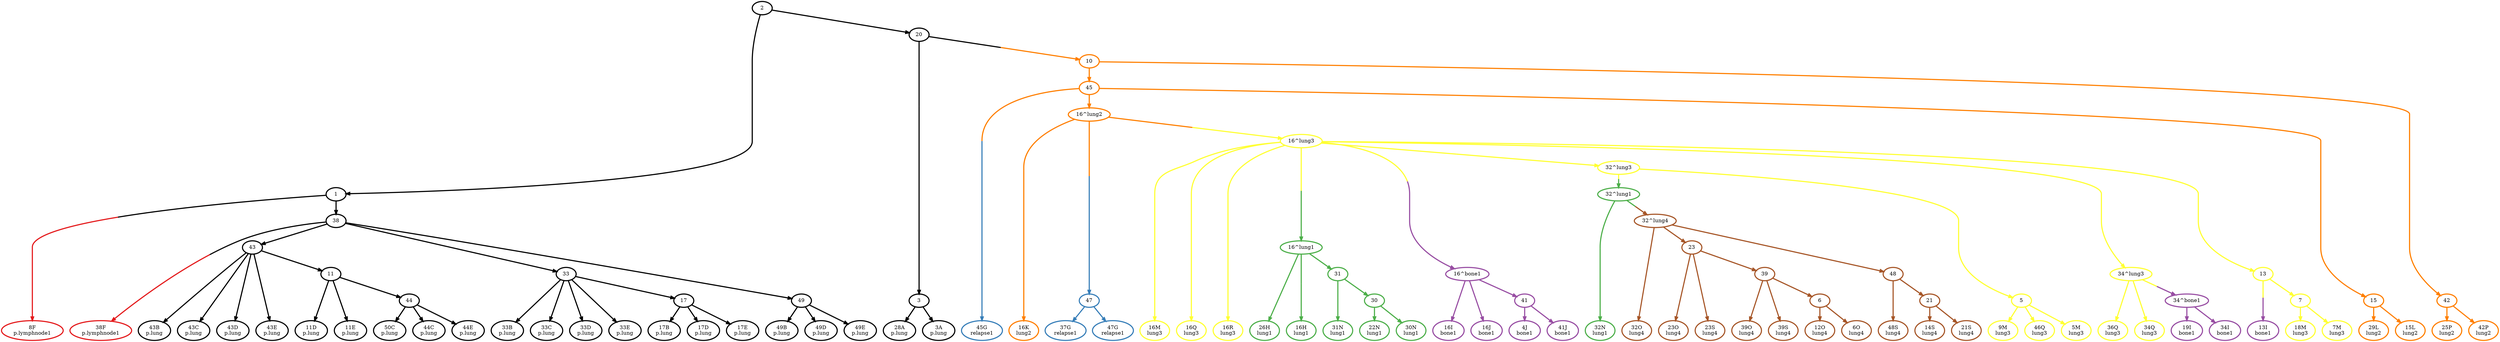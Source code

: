 digraph T {
	{
		rank=same
		0 [penwidth=3,colorscheme=set19,color=0,label="28A\np.lung"]
		1 [penwidth=3,colorscheme=set19,color=0,label="3A\np.lung"]
		2 [penwidth=3,colorscheme=set19,color=0,label="43B\np.lung"]
		3 [penwidth=3,colorscheme=set19,color=0,label="43C\np.lung"]
		4 [penwidth=3,colorscheme=set19,color=0,label="43D\np.lung"]
		5 [penwidth=3,colorscheme=set19,color=0,label="43E\np.lung"]
		6 [penwidth=3,colorscheme=set19,color=0,label="11D\np.lung"]
		7 [penwidth=3,colorscheme=set19,color=0,label="11E\np.lung"]
		8 [penwidth=3,colorscheme=set19,color=0,label="33B\np.lung"]
		9 [penwidth=3,colorscheme=set19,color=0,label="33C\np.lung"]
		10 [penwidth=3,colorscheme=set19,color=0,label="33D\np.lung"]
		11 [penwidth=3,colorscheme=set19,color=0,label="33E\np.lung"]
		12 [penwidth=3,colorscheme=set19,color=0,label="50C\np.lung"]
		13 [penwidth=3,colorscheme=set19,color=0,label="44C\np.lung"]
		14 [penwidth=3,colorscheme=set19,color=0,label="44E\np.lung"]
		15 [penwidth=3,colorscheme=set19,color=0,label="17B\np.lung"]
		16 [penwidth=3,colorscheme=set19,color=0,label="17D\np.lung"]
		17 [penwidth=3,colorscheme=set19,color=0,label="17E\np.lung"]
		18 [penwidth=3,colorscheme=set19,color=0,label="49B\np.lung"]
		19 [penwidth=3,colorscheme=set19,color=0,label="49D\np.lung"]
		20 [penwidth=3,colorscheme=set19,color=0,label="49E\np.lung"]
		21 [penwidth=3,colorscheme=set19,color=1,label="8F\np.lymphnode1"]
		22 [penwidth=3,colorscheme=set19,color=1,label="38F\np.lymphnode1"]
		23 [penwidth=3,colorscheme=set19,color=2,label="37G\nrelapse1"]
		24 [penwidth=3,colorscheme=set19,color=2,label="47G\nrelapse1"]
		25 [penwidth=3,colorscheme=set19,color=3,label="32N\nlung1"]
		26 [penwidth=3,colorscheme=set19,color=3,label="26H\nlung1"]
		27 [penwidth=3,colorscheme=set19,color=3,label="16H\nlung1"]
		28 [penwidth=3,colorscheme=set19,color=3,label="31N\nlung1"]
		29 [penwidth=3,colorscheme=set19,color=3,label="22N\nlung1"]
		30 [penwidth=3,colorscheme=set19,color=3,label="30N\nlung1"]
		31 [penwidth=3,colorscheme=set19,color=4,label="16I\nbone1"]
		32 [penwidth=3,colorscheme=set19,color=4,label="16J\nbone1"]
		33 [penwidth=3,colorscheme=set19,color=4,label="19I\nbone1"]
		34 [penwidth=3,colorscheme=set19,color=4,label="34I\nbone1"]
		35 [penwidth=3,colorscheme=set19,color=4,label="4J\nbone1"]
		36 [penwidth=3,colorscheme=set19,color=4,label="41J\nbone1"]
		37 [penwidth=3,colorscheme=set19,color=2,label="45G\nrelapse1"]
		38 [penwidth=3,colorscheme=set19,color=5,label="16K\nlung2"]
		39 [penwidth=3,colorscheme=set19,color=5,label="29L\nlung2"]
		40 [penwidth=3,colorscheme=set19,color=5,label="15L\nlung2"]
		41 [penwidth=3,colorscheme=set19,color=5,label="25P\nlung2"]
		42 [penwidth=3,colorscheme=set19,color=5,label="42P\nlung2"]
		43 [penwidth=3,colorscheme=set19,color=4,label="13I\nbone1"]
		44 [penwidth=3,colorscheme=set19,color=6,label="9M\nlung3"]
		45 [penwidth=3,colorscheme=set19,color=6,label="46Q\nlung3"]
		46 [penwidth=3,colorscheme=set19,color=6,label="5M\nlung3"]
		47 [penwidth=3,colorscheme=set19,color=6,label="18M\nlung3"]
		48 [penwidth=3,colorscheme=set19,color=6,label="7M\nlung3"]
		49 [penwidth=3,colorscheme=set19,color=6,label="16M\nlung3"]
		50 [penwidth=3,colorscheme=set19,color=6,label="16Q\nlung3"]
		51 [penwidth=3,colorscheme=set19,color=6,label="16R\nlung3"]
		52 [penwidth=3,colorscheme=set19,color=6,label="36Q\nlung3"]
		53 [penwidth=3,colorscheme=set19,color=6,label="34Q\nlung3"]
		54 [penwidth=3,colorscheme=set19,color=7,label="32O\nlung4"]
		55 [penwidth=3,colorscheme=set19,color=7,label="39O\nlung4"]
		56 [penwidth=3,colorscheme=set19,color=7,label="39S\nlung4"]
		57 [penwidth=3,colorscheme=set19,color=7,label="12O\nlung4"]
		58 [penwidth=3,colorscheme=set19,color=7,label="6O\nlung4"]
		59 [penwidth=3,colorscheme=set19,color=7,label="48S\nlung4"]
		60 [penwidth=3,colorscheme=set19,color=7,label="14S\nlung4"]
		61 [penwidth=3,colorscheme=set19,color=7,label="21S\nlung4"]
		62 [penwidth=3,colorscheme=set19,color=7,label="23O\nlung4"]
		63 [penwidth=3,colorscheme=set19,color=7,label="23S\nlung4"]
	}
	64 [penwidth=3,colorscheme=set19,color=0,label="2"]
	65 [penwidth=3,colorscheme=set19,color=0,label="1"]
	66 [penwidth=3,colorscheme=set19,color=0,label="20"]
	67 [penwidth=3,colorscheme=set19,color=0,label="38"]
	68 [penwidth=3,colorscheme=set19,color=0,label="3"]
	69 [penwidth=3,colorscheme=set19,color=0,label="43"]
	70 [penwidth=3,colorscheme=set19,color=0,label="11"]
	71 [penwidth=3,colorscheme=set19,color=0,label="44"]
	72 [penwidth=3,colorscheme=set19,color=0,label="33"]
	73 [penwidth=3,colorscheme=set19,color=0,label="49"]
	74 [penwidth=3,colorscheme=set19,color=0,label="17"]
	75 [penwidth=3,colorscheme=set19,color=5,label="10"]
	76 [penwidth=3,colorscheme=set19,color=2,label="47"]
	77 [penwidth=3,colorscheme=set19,color=3,label="32^lung1"]
	78 [penwidth=3,colorscheme=set19,color=3,label="16^lung1"]
	79 [penwidth=3,colorscheme=set19,color=3,label="31"]
	80 [penwidth=3,colorscheme=set19,color=3,label="30"]
	81 [penwidth=3,colorscheme=set19,color=7,label="32^lung4"]
	82 [penwidth=3,colorscheme=set19,color=4,label="16^bone1"]
	83 [penwidth=3,colorscheme=set19,color=4,label="41"]
	84 [penwidth=3,colorscheme=set19,color=4,label="34^bone1"]
	85 [penwidth=3,colorscheme=set19,color=5,label="16^lung2"]
	86 [penwidth=3,colorscheme=set19,color=5,label="45"]
	87 [penwidth=3,colorscheme=set19,color=5,label="42"]
	88 [penwidth=3,colorscheme=set19,color=5,label="15"]
	89 [penwidth=3,colorscheme=set19,color=6,label="16^lung3"]
	90 [penwidth=3,colorscheme=set19,color=6,label="32^lung3"]
	91 [penwidth=3,colorscheme=set19,color=6,label="34^lung3"]
	92 [penwidth=3,colorscheme=set19,color=6,label="13"]
	93 [penwidth=3,colorscheme=set19,color=6,label="5"]
	94 [penwidth=3,colorscheme=set19,color=6,label="7"]
	95 [penwidth=3,colorscheme=set19,color=7,label="23"]
	96 [penwidth=3,colorscheme=set19,color=7,label="48"]
	97 [penwidth=3,colorscheme=set19,color=7,label="39"]
	98 [penwidth=3,colorscheme=set19,color=7,label="6"]
	99 [penwidth=3,colorscheme=set19,color=7,label="21"]
	64 -> 65 [penwidth=3,colorscheme=set19,color="0;0.5:0"]
	64 -> 66 [penwidth=3,colorscheme=set19,color="0;0.5:0"]
	65 -> 67 [penwidth=3,colorscheme=set19,color="0;0.5:0"]
	65 -> 21 [penwidth=3,colorscheme=set19,color="0;0.5:1"]
	66 -> 68 [penwidth=3,colorscheme=set19,color="0;0.5:0"]
	66 -> 75 [penwidth=3,colorscheme=set19,color="0;0.5:5"]
	67 -> 72 [penwidth=3,colorscheme=set19,color="0;0.5:0"]
	67 -> 69 [penwidth=3,colorscheme=set19,color="0;0.5:0"]
	67 -> 73 [penwidth=3,colorscheme=set19,color="0;0.5:0"]
	67 -> 22 [penwidth=3,colorscheme=set19,color="0;0.5:1"]
	68 -> 0 [penwidth=3,colorscheme=set19,color="0;0.5:0"]
	68 -> 1 [penwidth=3,colorscheme=set19,color="0;0.5:0"]
	69 -> 70 [penwidth=3,colorscheme=set19,color="0;0.5:0"]
	69 -> 2 [penwidth=3,colorscheme=set19,color="0;0.5:0"]
	69 -> 3 [penwidth=3,colorscheme=set19,color="0;0.5:0"]
	69 -> 4 [penwidth=3,colorscheme=set19,color="0;0.5:0"]
	69 -> 5 [penwidth=3,colorscheme=set19,color="0;0.5:0"]
	70 -> 71 [penwidth=3,colorscheme=set19,color="0;0.5:0"]
	70 -> 6 [penwidth=3,colorscheme=set19,color="0;0.5:0"]
	70 -> 7 [penwidth=3,colorscheme=set19,color="0;0.5:0"]
	71 -> 12 [penwidth=3,colorscheme=set19,color="0;0.5:0"]
	71 -> 13 [penwidth=3,colorscheme=set19,color="0;0.5:0"]
	71 -> 14 [penwidth=3,colorscheme=set19,color="0;0.5:0"]
	72 -> 74 [penwidth=3,colorscheme=set19,color="0;0.5:0"]
	72 -> 8 [penwidth=3,colorscheme=set19,color="0;0.5:0"]
	72 -> 9 [penwidth=3,colorscheme=set19,color="0;0.5:0"]
	72 -> 10 [penwidth=3,colorscheme=set19,color="0;0.5:0"]
	72 -> 11 [penwidth=3,colorscheme=set19,color="0;0.5:0"]
	73 -> 18 [penwidth=3,colorscheme=set19,color="0;0.5:0"]
	73 -> 19 [penwidth=3,colorscheme=set19,color="0;0.5:0"]
	73 -> 20 [penwidth=3,colorscheme=set19,color="0;0.5:0"]
	74 -> 15 [penwidth=3,colorscheme=set19,color="0;0.5:0"]
	74 -> 16 [penwidth=3,colorscheme=set19,color="0;0.5:0"]
	74 -> 17 [penwidth=3,colorscheme=set19,color="0;0.5:0"]
	75 -> 87 [penwidth=3,colorscheme=set19,color="5;0.5:5"]
	75 -> 86 [penwidth=3,colorscheme=set19,color="5;0.5:5"]
	76 -> 23 [penwidth=3,colorscheme=set19,color="2;0.5:2"]
	76 -> 24 [penwidth=3,colorscheme=set19,color="2;0.5:2"]
	77 -> 25 [penwidth=3,colorscheme=set19,color="3;0.5:3"]
	77 -> 81 [penwidth=3,colorscheme=set19,color="3;0.5:7"]
	78 -> 79 [penwidth=3,colorscheme=set19,color="3;0.5:3"]
	78 -> 26 [penwidth=3,colorscheme=set19,color="3;0.5:3"]
	78 -> 27 [penwidth=3,colorscheme=set19,color="3;0.5:3"]
	79 -> 80 [penwidth=3,colorscheme=set19,color="3;0.5:3"]
	79 -> 28 [penwidth=3,colorscheme=set19,color="3;0.5:3"]
	80 -> 29 [penwidth=3,colorscheme=set19,color="3;0.5:3"]
	80 -> 30 [penwidth=3,colorscheme=set19,color="3;0.5:3"]
	81 -> 95 [penwidth=3,colorscheme=set19,color="7;0.5:7"]
	81 -> 96 [penwidth=3,colorscheme=set19,color="7;0.5:7"]
	81 -> 54 [penwidth=3,colorscheme=set19,color="7;0.5:7"]
	82 -> 83 [penwidth=3,colorscheme=set19,color="4;0.5:4"]
	82 -> 31 [penwidth=3,colorscheme=set19,color="4;0.5:4"]
	82 -> 32 [penwidth=3,colorscheme=set19,color="4;0.5:4"]
	83 -> 35 [penwidth=3,colorscheme=set19,color="4;0.5:4"]
	83 -> 36 [penwidth=3,colorscheme=set19,color="4;0.5:4"]
	84 -> 33 [penwidth=3,colorscheme=set19,color="4;0.5:4"]
	84 -> 34 [penwidth=3,colorscheme=set19,color="4;0.5:4"]
	85 -> 76 [penwidth=3,colorscheme=set19,color="5;0.5:2"]
	85 -> 38 [penwidth=3,colorscheme=set19,color="5;0.5:5"]
	85 -> 89 [penwidth=3,colorscheme=set19,color="5;0.5:6"]
	86 -> 37 [penwidth=3,colorscheme=set19,color="5;0.5:2"]
	86 -> 88 [penwidth=3,colorscheme=set19,color="5;0.5:5"]
	86 -> 85 [penwidth=3,colorscheme=set19,color="5;0.5:5"]
	87 -> 41 [penwidth=3,colorscheme=set19,color="5;0.5:5"]
	87 -> 42 [penwidth=3,colorscheme=set19,color="5;0.5:5"]
	88 -> 39 [penwidth=3,colorscheme=set19,color="5;0.5:5"]
	88 -> 40 [penwidth=3,colorscheme=set19,color="5;0.5:5"]
	89 -> 78 [penwidth=3,colorscheme=set19,color="6;0.5:3"]
	89 -> 82 [penwidth=3,colorscheme=set19,color="6;0.5:4"]
	89 -> 92 [penwidth=3,colorscheme=set19,color="6;0.5:6"]
	89 -> 90 [penwidth=3,colorscheme=set19,color="6;0.5:6"]
	89 -> 91 [penwidth=3,colorscheme=set19,color="6;0.5:6"]
	89 -> 49 [penwidth=3,colorscheme=set19,color="6;0.5:6"]
	89 -> 50 [penwidth=3,colorscheme=set19,color="6;0.5:6"]
	89 -> 51 [penwidth=3,colorscheme=set19,color="6;0.5:6"]
	90 -> 77 [penwidth=3,colorscheme=set19,color="6;0.5:3"]
	90 -> 93 [penwidth=3,colorscheme=set19,color="6;0.5:6"]
	91 -> 84 [penwidth=3,colorscheme=set19,color="6;0.5:4"]
	91 -> 52 [penwidth=3,colorscheme=set19,color="6;0.5:6"]
	91 -> 53 [penwidth=3,colorscheme=set19,color="6;0.5:6"]
	92 -> 43 [penwidth=3,colorscheme=set19,color="6;0.5:4"]
	92 -> 94 [penwidth=3,colorscheme=set19,color="6;0.5:6"]
	93 -> 44 [penwidth=3,colorscheme=set19,color="6;0.5:6"]
	93 -> 45 [penwidth=3,colorscheme=set19,color="6;0.5:6"]
	93 -> 46 [penwidth=3,colorscheme=set19,color="6;0.5:6"]
	94 -> 47 [penwidth=3,colorscheme=set19,color="6;0.5:6"]
	94 -> 48 [penwidth=3,colorscheme=set19,color="6;0.5:6"]
	95 -> 97 [penwidth=3,colorscheme=set19,color="7;0.5:7"]
	95 -> 62 [penwidth=3,colorscheme=set19,color="7;0.5:7"]
	95 -> 63 [penwidth=3,colorscheme=set19,color="7;0.5:7"]
	96 -> 99 [penwidth=3,colorscheme=set19,color="7;0.5:7"]
	96 -> 59 [penwidth=3,colorscheme=set19,color="7;0.5:7"]
	97 -> 98 [penwidth=3,colorscheme=set19,color="7;0.5:7"]
	97 -> 55 [penwidth=3,colorscheme=set19,color="7;0.5:7"]
	97 -> 56 [penwidth=3,colorscheme=set19,color="7;0.5:7"]
	98 -> 57 [penwidth=3,colorscheme=set19,color="7;0.5:7"]
	98 -> 58 [penwidth=3,colorscheme=set19,color="7;0.5:7"]
	99 -> 60 [penwidth=3,colorscheme=set19,color="7;0.5:7"]
	99 -> 61 [penwidth=3,colorscheme=set19,color="7;0.5:7"]
}
